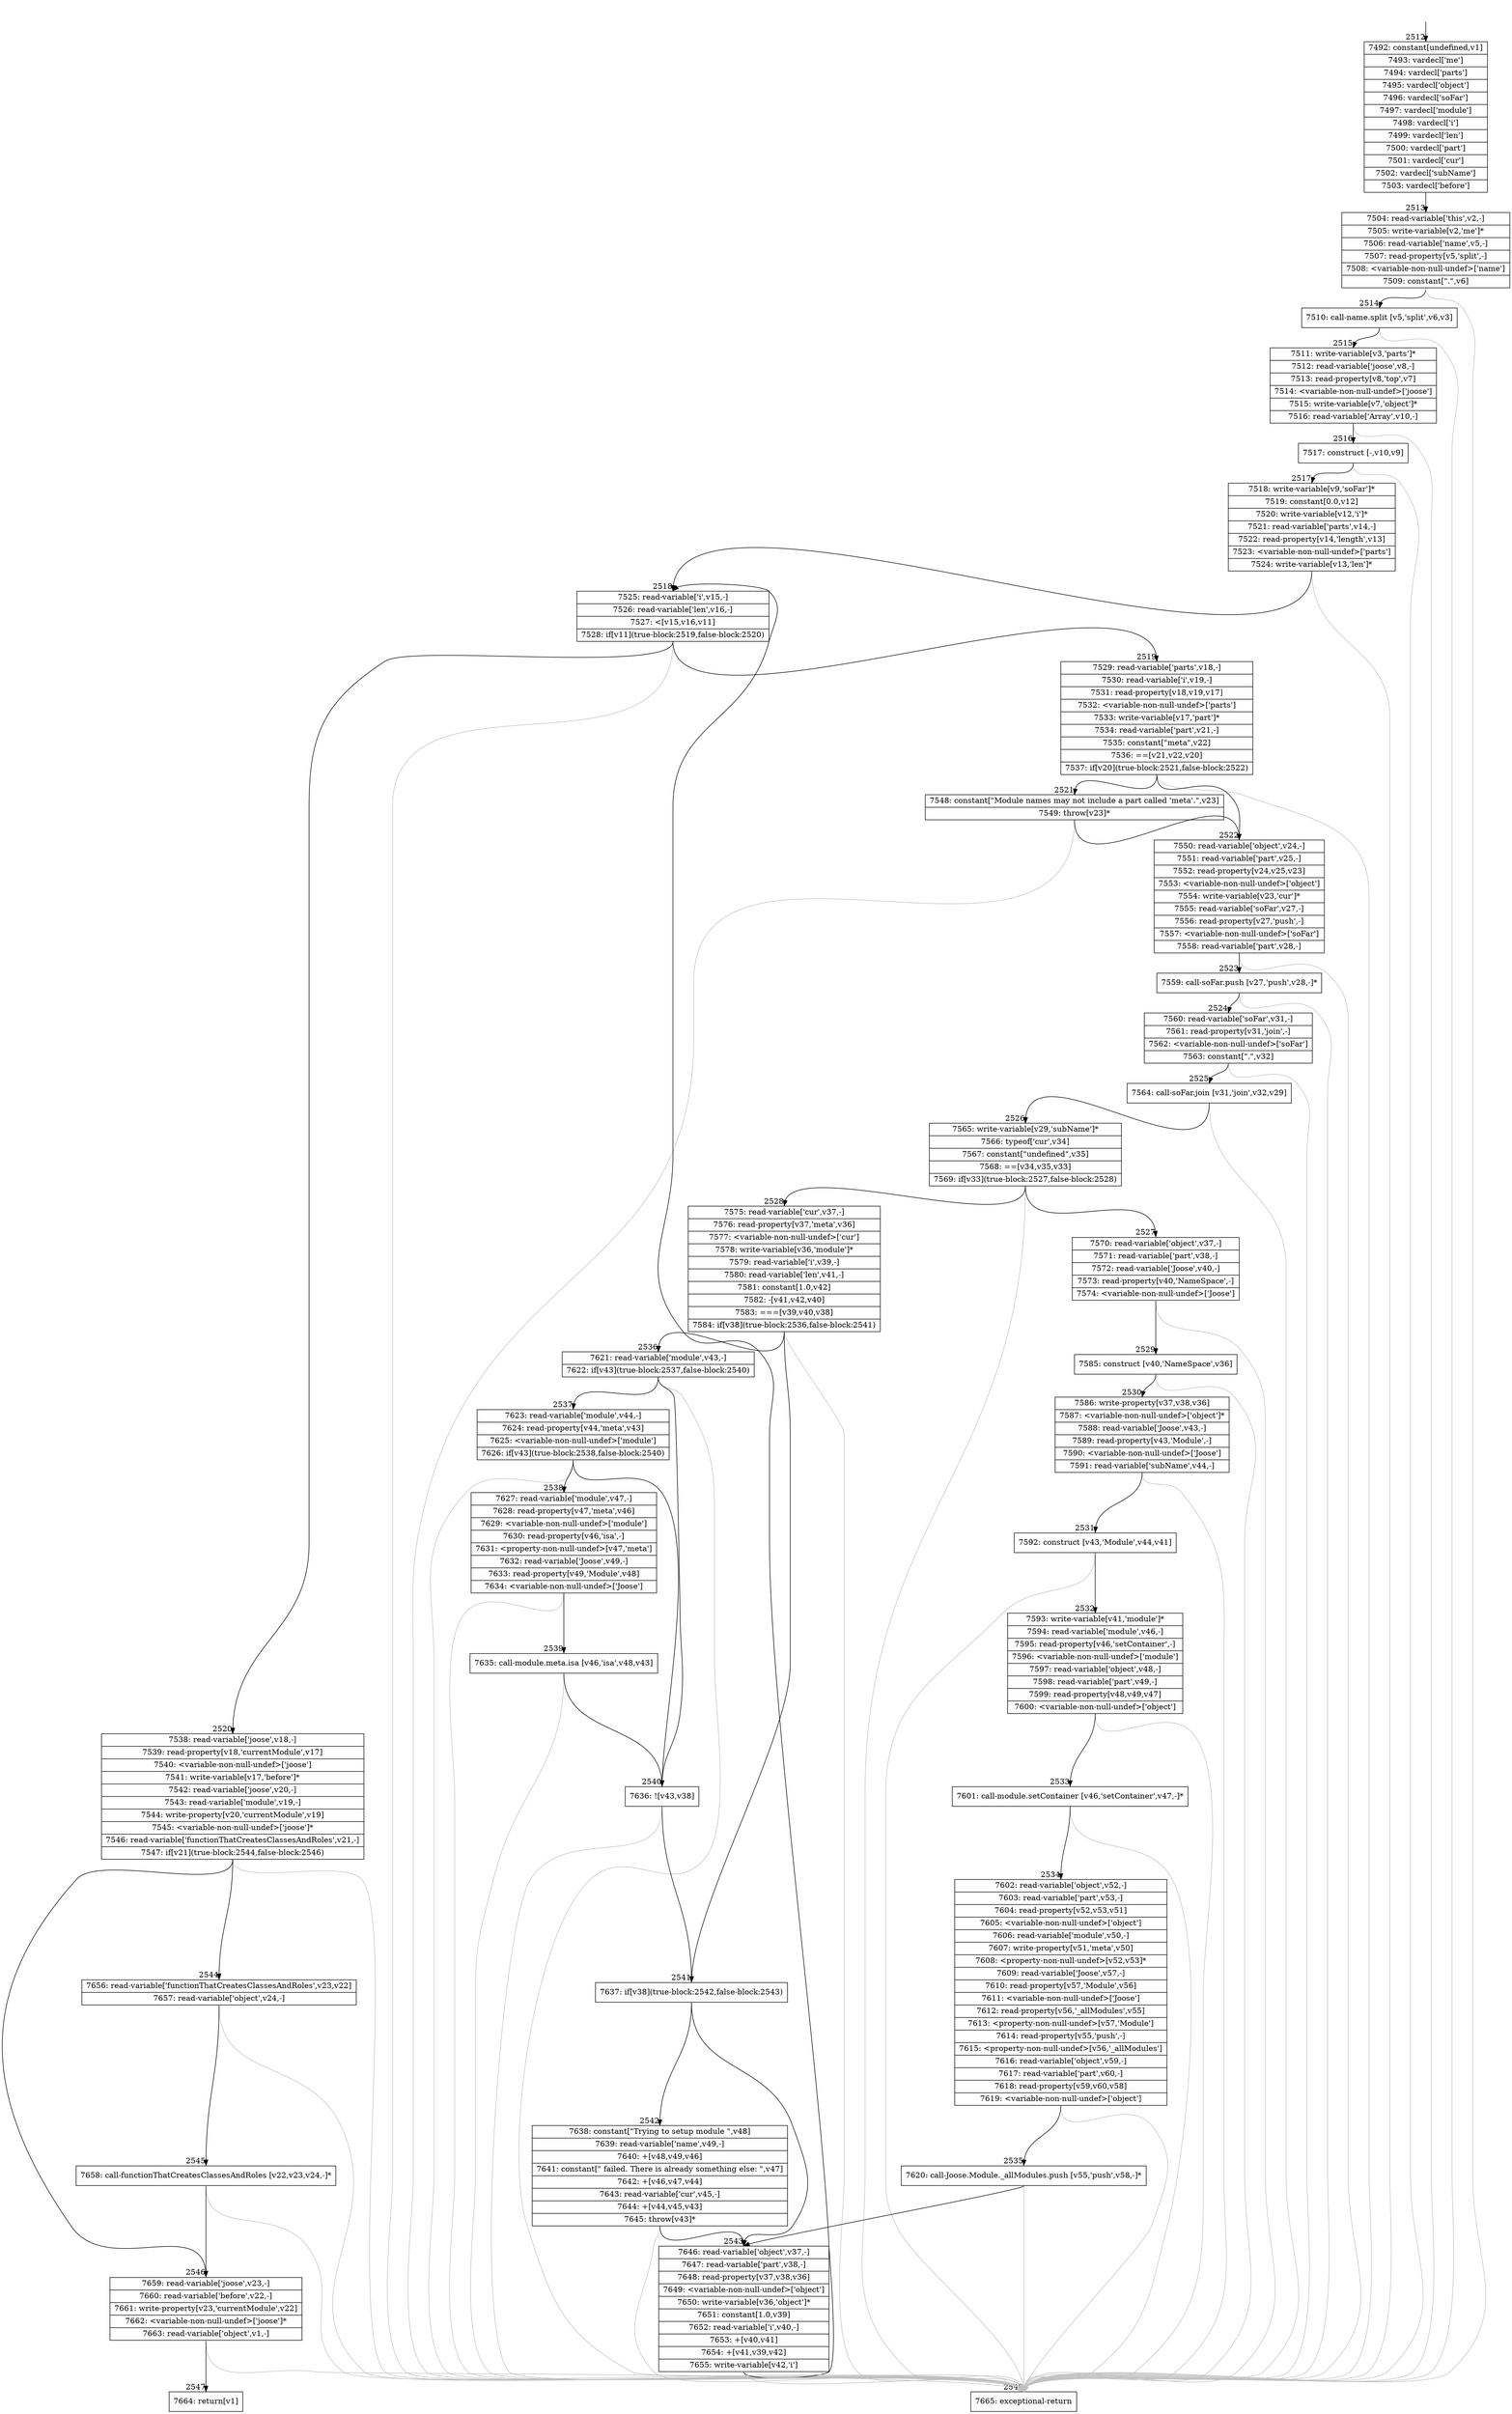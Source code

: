 digraph {
rankdir="TD"
BB_entry277[shape=none,label=""];
BB_entry277 -> BB2512 [tailport=s, headport=n, headlabel="    2512"]
BB2512 [shape=record label="{7492: constant[undefined,v1]|7493: vardecl['me']|7494: vardecl['parts']|7495: vardecl['object']|7496: vardecl['soFar']|7497: vardecl['module']|7498: vardecl['i']|7499: vardecl['len']|7500: vardecl['part']|7501: vardecl['cur']|7502: vardecl['subName']|7503: vardecl['before']}" ] 
BB2512 -> BB2513 [tailport=s, headport=n, headlabel="      2513"]
BB2513 [shape=record label="{7504: read-variable['this',v2,-]|7505: write-variable[v2,'me']*|7506: read-variable['name',v5,-]|7507: read-property[v5,'split',-]|7508: \<variable-non-null-undef\>['name']|7509: constant[\".\",v6]}" ] 
BB2513 -> BB2514 [tailport=s, headport=n, headlabel="      2514"]
BB2513 -> BB2548 [tailport=s, headport=n, color=gray, headlabel="      2548"]
BB2514 [shape=record label="{7510: call-name.split [v5,'split',v6,v3]}" ] 
BB2514 -> BB2515 [tailport=s, headport=n, headlabel="      2515"]
BB2514 -> BB2548 [tailport=s, headport=n, color=gray]
BB2515 [shape=record label="{7511: write-variable[v3,'parts']*|7512: read-variable['joose',v8,-]|7513: read-property[v8,'top',v7]|7514: \<variable-non-null-undef\>['joose']|7515: write-variable[v7,'object']*|7516: read-variable['Array',v10,-]}" ] 
BB2515 -> BB2516 [tailport=s, headport=n, headlabel="      2516"]
BB2515 -> BB2548 [tailport=s, headport=n, color=gray]
BB2516 [shape=record label="{7517: construct [-,v10,v9]}" ] 
BB2516 -> BB2517 [tailport=s, headport=n, headlabel="      2517"]
BB2516 -> BB2548 [tailport=s, headport=n, color=gray]
BB2517 [shape=record label="{7518: write-variable[v9,'soFar']*|7519: constant[0.0,v12]|7520: write-variable[v12,'i']*|7521: read-variable['parts',v14,-]|7522: read-property[v14,'length',v13]|7523: \<variable-non-null-undef\>['parts']|7524: write-variable[v13,'len']*}" ] 
BB2517 -> BB2518 [tailport=s, headport=n, headlabel="      2518"]
BB2517 -> BB2548 [tailport=s, headport=n, color=gray]
BB2518 [shape=record label="{7525: read-variable['i',v15,-]|7526: read-variable['len',v16,-]|7527: \<[v15,v16,v11]|7528: if[v11](true-block:2519,false-block:2520)}" ] 
BB2518 -> BB2519 [tailport=s, headport=n, headlabel="      2519"]
BB2518 -> BB2520 [tailport=s, headport=n, headlabel="      2520"]
BB2518 -> BB2548 [tailport=s, headport=n, color=gray]
BB2519 [shape=record label="{7529: read-variable['parts',v18,-]|7530: read-variable['i',v19,-]|7531: read-property[v18,v19,v17]|7532: \<variable-non-null-undef\>['parts']|7533: write-variable[v17,'part']*|7534: read-variable['part',v21,-]|7535: constant[\"meta\",v22]|7536: ==[v21,v22,v20]|7537: if[v20](true-block:2521,false-block:2522)}" ] 
BB2519 -> BB2521 [tailport=s, headport=n, headlabel="      2521"]
BB2519 -> BB2522 [tailport=s, headport=n, headlabel="      2522"]
BB2519 -> BB2548 [tailport=s, headport=n, color=gray]
BB2520 [shape=record label="{7538: read-variable['joose',v18,-]|7539: read-property[v18,'currentModule',v17]|7540: \<variable-non-null-undef\>['joose']|7541: write-variable[v17,'before']*|7542: read-variable['joose',v20,-]|7543: read-variable['module',v19,-]|7544: write-property[v20,'currentModule',v19]|7545: \<variable-non-null-undef\>['joose']*|7546: read-variable['functionThatCreatesClassesAndRoles',v21,-]|7547: if[v21](true-block:2544,false-block:2546)}" ] 
BB2520 -> BB2544 [tailport=s, headport=n, headlabel="      2544"]
BB2520 -> BB2546 [tailport=s, headport=n, headlabel="      2546"]
BB2520 -> BB2548 [tailport=s, headport=n, color=gray]
BB2521 [shape=record label="{7548: constant[\"Module names may not include a part called 'meta'.\",v23]|7549: throw[v23]*}" ] 
BB2521 -> BB2522 [tailport=s, headport=n]
BB2521 -> BB2548 [tailport=s, headport=n, color=gray]
BB2522 [shape=record label="{7550: read-variable['object',v24,-]|7551: read-variable['part',v25,-]|7552: read-property[v24,v25,v23]|7553: \<variable-non-null-undef\>['object']|7554: write-variable[v23,'cur']*|7555: read-variable['soFar',v27,-]|7556: read-property[v27,'push',-]|7557: \<variable-non-null-undef\>['soFar']|7558: read-variable['part',v28,-]}" ] 
BB2522 -> BB2523 [tailport=s, headport=n, headlabel="      2523"]
BB2522 -> BB2548 [tailport=s, headport=n, color=gray]
BB2523 [shape=record label="{7559: call-soFar.push [v27,'push',v28,-]*}" ] 
BB2523 -> BB2524 [tailport=s, headport=n, headlabel="      2524"]
BB2523 -> BB2548 [tailport=s, headport=n, color=gray]
BB2524 [shape=record label="{7560: read-variable['soFar',v31,-]|7561: read-property[v31,'join',-]|7562: \<variable-non-null-undef\>['soFar']|7563: constant[\".\",v32]}" ] 
BB2524 -> BB2525 [tailport=s, headport=n, headlabel="      2525"]
BB2524 -> BB2548 [tailport=s, headport=n, color=gray]
BB2525 [shape=record label="{7564: call-soFar.join [v31,'join',v32,v29]}" ] 
BB2525 -> BB2526 [tailport=s, headport=n, headlabel="      2526"]
BB2525 -> BB2548 [tailport=s, headport=n, color=gray]
BB2526 [shape=record label="{7565: write-variable[v29,'subName']*|7566: typeof['cur',v34]|7567: constant[\"undefined\",v35]|7568: ==[v34,v35,v33]|7569: if[v33](true-block:2527,false-block:2528)}" ] 
BB2526 -> BB2527 [tailport=s, headport=n, headlabel="      2527"]
BB2526 -> BB2528 [tailport=s, headport=n, headlabel="      2528"]
BB2526 -> BB2548 [tailport=s, headport=n, color=gray]
BB2527 [shape=record label="{7570: read-variable['object',v37,-]|7571: read-variable['part',v38,-]|7572: read-variable['Joose',v40,-]|7573: read-property[v40,'NameSpace',-]|7574: \<variable-non-null-undef\>['Joose']}" ] 
BB2527 -> BB2529 [tailport=s, headport=n, headlabel="      2529"]
BB2527 -> BB2548 [tailport=s, headport=n, color=gray]
BB2528 [shape=record label="{7575: read-variable['cur',v37,-]|7576: read-property[v37,'meta',v36]|7577: \<variable-non-null-undef\>['cur']|7578: write-variable[v36,'module']*|7579: read-variable['i',v39,-]|7580: read-variable['len',v41,-]|7581: constant[1.0,v42]|7582: -[v41,v42,v40]|7583: ===[v39,v40,v38]|7584: if[v38](true-block:2536,false-block:2541)}" ] 
BB2528 -> BB2541 [tailport=s, headport=n, headlabel="      2541"]
BB2528 -> BB2536 [tailport=s, headport=n, headlabel="      2536"]
BB2528 -> BB2548 [tailport=s, headport=n, color=gray]
BB2529 [shape=record label="{7585: construct [v40,'NameSpace',v36]}" ] 
BB2529 -> BB2530 [tailport=s, headport=n, headlabel="      2530"]
BB2529 -> BB2548 [tailport=s, headport=n, color=gray]
BB2530 [shape=record label="{7586: write-property[v37,v38,v36]|7587: \<variable-non-null-undef\>['object']*|7588: read-variable['Joose',v43,-]|7589: read-property[v43,'Module',-]|7590: \<variable-non-null-undef\>['Joose']|7591: read-variable['subName',v44,-]}" ] 
BB2530 -> BB2531 [tailport=s, headport=n, headlabel="      2531"]
BB2530 -> BB2548 [tailport=s, headport=n, color=gray]
BB2531 [shape=record label="{7592: construct [v43,'Module',v44,v41]}" ] 
BB2531 -> BB2532 [tailport=s, headport=n, headlabel="      2532"]
BB2531 -> BB2548 [tailport=s, headport=n, color=gray]
BB2532 [shape=record label="{7593: write-variable[v41,'module']*|7594: read-variable['module',v46,-]|7595: read-property[v46,'setContainer',-]|7596: \<variable-non-null-undef\>['module']|7597: read-variable['object',v48,-]|7598: read-variable['part',v49,-]|7599: read-property[v48,v49,v47]|7600: \<variable-non-null-undef\>['object']}" ] 
BB2532 -> BB2533 [tailport=s, headport=n, headlabel="      2533"]
BB2532 -> BB2548 [tailport=s, headport=n, color=gray]
BB2533 [shape=record label="{7601: call-module.setContainer [v46,'setContainer',v47,-]*}" ] 
BB2533 -> BB2534 [tailport=s, headport=n, headlabel="      2534"]
BB2533 -> BB2548 [tailport=s, headport=n, color=gray]
BB2534 [shape=record label="{7602: read-variable['object',v52,-]|7603: read-variable['part',v53,-]|7604: read-property[v52,v53,v51]|7605: \<variable-non-null-undef\>['object']|7606: read-variable['module',v50,-]|7607: write-property[v51,'meta',v50]|7608: \<property-non-null-undef\>[v52,v53]*|7609: read-variable['Joose',v57,-]|7610: read-property[v57,'Module',v56]|7611: \<variable-non-null-undef\>['Joose']|7612: read-property[v56,'_allModules',v55]|7613: \<property-non-null-undef\>[v57,'Module']|7614: read-property[v55,'push',-]|7615: \<property-non-null-undef\>[v56,'_allModules']|7616: read-variable['object',v59,-]|7617: read-variable['part',v60,-]|7618: read-property[v59,v60,v58]|7619: \<variable-non-null-undef\>['object']}" ] 
BB2534 -> BB2535 [tailport=s, headport=n, headlabel="      2535"]
BB2534 -> BB2548 [tailport=s, headport=n, color=gray]
BB2535 [shape=record label="{7620: call-Joose.Module._allModules.push [v55,'push',v58,-]*}" ] 
BB2535 -> BB2543 [tailport=s, headport=n, headlabel="      2543"]
BB2535 -> BB2548 [tailport=s, headport=n, color=gray]
BB2536 [shape=record label="{7621: read-variable['module',v43,-]|7622: if[v43](true-block:2537,false-block:2540)}" ] 
BB2536 -> BB2540 [tailport=s, headport=n, headlabel="      2540"]
BB2536 -> BB2537 [tailport=s, headport=n, headlabel="      2537"]
BB2536 -> BB2548 [tailport=s, headport=n, color=gray]
BB2537 [shape=record label="{7623: read-variable['module',v44,-]|7624: read-property[v44,'meta',v43]|7625: \<variable-non-null-undef\>['module']|7626: if[v43](true-block:2538,false-block:2540)}" ] 
BB2537 -> BB2540 [tailport=s, headport=n]
BB2537 -> BB2538 [tailport=s, headport=n, headlabel="      2538"]
BB2537 -> BB2548 [tailport=s, headport=n, color=gray]
BB2538 [shape=record label="{7627: read-variable['module',v47,-]|7628: read-property[v47,'meta',v46]|7629: \<variable-non-null-undef\>['module']|7630: read-property[v46,'isa',-]|7631: \<property-non-null-undef\>[v47,'meta']|7632: read-variable['Joose',v49,-]|7633: read-property[v49,'Module',v48]|7634: \<variable-non-null-undef\>['Joose']}" ] 
BB2538 -> BB2539 [tailport=s, headport=n, headlabel="      2539"]
BB2538 -> BB2548 [tailport=s, headport=n, color=gray]
BB2539 [shape=record label="{7635: call-module.meta.isa [v46,'isa',v48,v43]}" ] 
BB2539 -> BB2540 [tailport=s, headport=n]
BB2539 -> BB2548 [tailport=s, headport=n, color=gray]
BB2540 [shape=record label="{7636: ![v43,v38]}" ] 
BB2540 -> BB2541 [tailport=s, headport=n]
BB2540 -> BB2548 [tailport=s, headport=n, color=gray]
BB2541 [shape=record label="{7637: if[v38](true-block:2542,false-block:2543)}" ] 
BB2541 -> BB2542 [tailport=s, headport=n, headlabel="      2542"]
BB2541 -> BB2543 [tailport=s, headport=n]
BB2542 [shape=record label="{7638: constant[\"Trying to setup module \",v48]|7639: read-variable['name',v49,-]|7640: +[v48,v49,v46]|7641: constant[\" failed. There is already something else: \",v47]|7642: +[v46,v47,v44]|7643: read-variable['cur',v45,-]|7644: +[v44,v45,v43]|7645: throw[v43]*}" ] 
BB2542 -> BB2543 [tailport=s, headport=n]
BB2542 -> BB2548 [tailport=s, headport=n, color=gray]
BB2543 [shape=record label="{7646: read-variable['object',v37,-]|7647: read-variable['part',v38,-]|7648: read-property[v37,v38,v36]|7649: \<variable-non-null-undef\>['object']|7650: write-variable[v36,'object']*|7651: constant[1.0,v39]|7652: read-variable['i',v40,-]|7653: +[v40,v41]|7654: +[v41,v39,v42]|7655: write-variable[v42,'i']}" ] 
BB2543 -> BB2518 [tailport=s, headport=n]
BB2543 -> BB2548 [tailport=s, headport=n, color=gray]
BB2544 [shape=record label="{7656: read-variable['functionThatCreatesClassesAndRoles',v23,v22]|7657: read-variable['object',v24,-]}" ] 
BB2544 -> BB2545 [tailport=s, headport=n, headlabel="      2545"]
BB2544 -> BB2548 [tailport=s, headport=n, color=gray]
BB2545 [shape=record label="{7658: call-functionThatCreatesClassesAndRoles [v22,v23,v24,-]*}" ] 
BB2545 -> BB2546 [tailport=s, headport=n]
BB2545 -> BB2548 [tailport=s, headport=n, color=gray]
BB2546 [shape=record label="{7659: read-variable['joose',v23,-]|7660: read-variable['before',v22,-]|7661: write-property[v23,'currentModule',v22]|7662: \<variable-non-null-undef\>['joose']*|7663: read-variable['object',v1,-]}" ] 
BB2546 -> BB2547 [tailport=s, headport=n, headlabel="      2547"]
BB2546 -> BB2548 [tailport=s, headport=n, color=gray]
BB2547 [shape=record label="{7664: return[v1]}" ] 
BB2548 [shape=record label="{7665: exceptional-return}" ] 
//#$~ 2980
}
